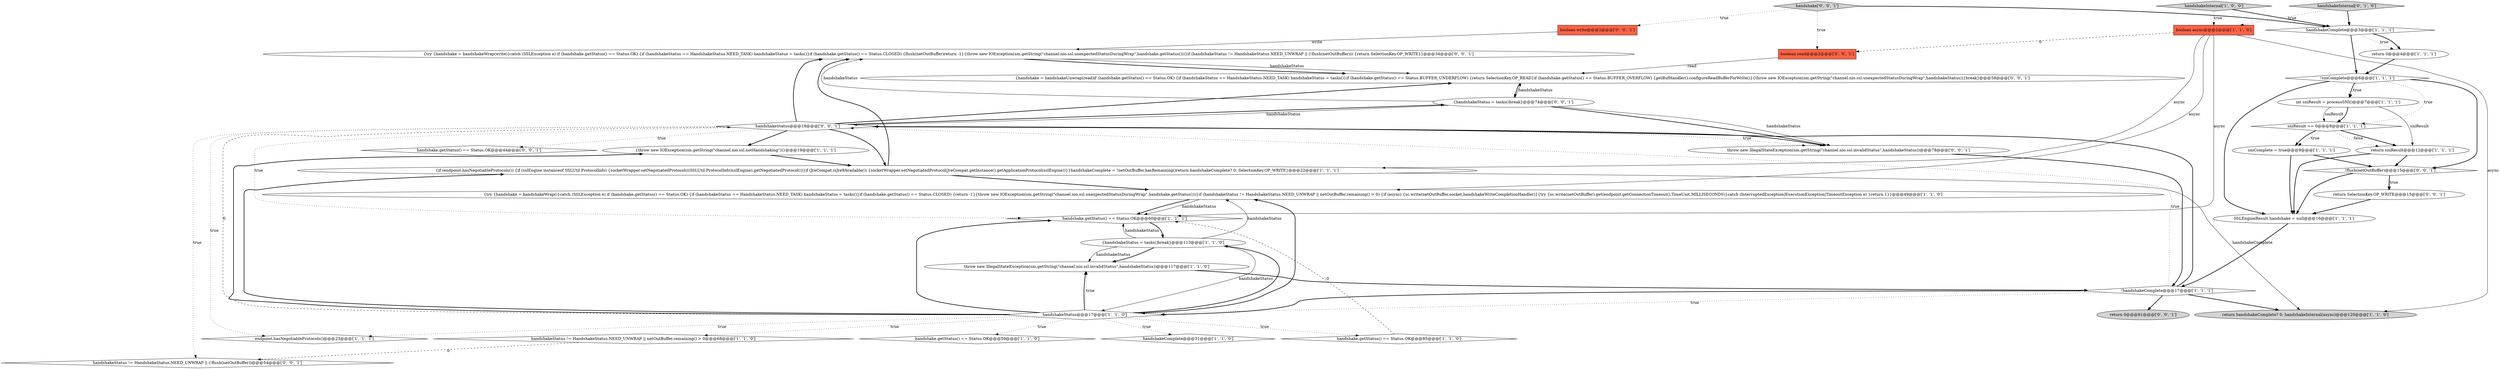 digraph {
35 [style = filled, label = "handshake['0', '0', '1']", fillcolor = lightgray, shape = diamond image = "AAA0AAABBB3BBB"];
25 [style = filled, label = "boolean write@@@2@@@['0', '0', '1']", fillcolor = tomato, shape = box image = "AAA0AAABBB3BBB"];
8 [style = filled, label = "{throw new IOException(sm.getString(\"channel.nio.ssl.notHandshaking\"))}@@@19@@@['1', '1', '1']", fillcolor = white, shape = ellipse image = "AAA0AAABBB1BBB"];
17 [style = filled, label = "handshake.getStatus() == Status.OK@@@85@@@['1', '1', '0']", fillcolor = white, shape = diamond image = "AAA0AAABBB1BBB"];
6 [style = filled, label = "int sniResult = processSNI()@@@7@@@['1', '1', '1']", fillcolor = white, shape = ellipse image = "AAA0AAABBB1BBB"];
11 [style = filled, label = "!sniComplete@@@6@@@['1', '1', '1']", fillcolor = white, shape = diamond image = "AAA0AAABBB1BBB"];
34 [style = filled, label = "boolean read@@@2@@@['0', '0', '1']", fillcolor = tomato, shape = box image = "AAA0AAABBB3BBB"];
29 [style = filled, label = "handshake.getStatus() == Status.OK@@@44@@@['0', '0', '1']", fillcolor = white, shape = diamond image = "AAA0AAABBB3BBB"];
22 [style = filled, label = "sniComplete = true@@@9@@@['1', '1', '1']", fillcolor = white, shape = ellipse image = "AAA0AAABBB1BBB"];
13 [style = filled, label = "handshakeStatus != HandshakeStatus.NEED_UNWRAP || netOutBuffer.remaining() > 0@@@68@@@['1', '1', '0']", fillcolor = white, shape = diamond image = "AAA0AAABBB1BBB"];
3 [style = filled, label = "handshakeInternal['1', '0', '0']", fillcolor = lightgray, shape = diamond image = "AAA0AAABBB1BBB"];
19 [style = filled, label = "{if (endpoint.hasNegotiableProtocols()) {if (sslEngine instanceof SSLUtil.ProtocolInfo) {socketWrapper.setNegotiatedProtocol(((SSLUtil.ProtocolInfo)sslEngine).getNegotiatedProtocol())}if (JreCompat.isJre9Available()) {socketWrapper.setNegotiatedProtocol(JreCompat.getInstance().getApplicationProtocol(sslEngine))}}handshakeComplete = !netOutBuffer.hasRemaining()return handshakeComplete? 0: SelectionKey.OP_WRITE}@@@22@@@['1', '1', '1']", fillcolor = white, shape = ellipse image = "AAA0AAABBB1BBB"];
32 [style = filled, label = "handshakeStatus@@@18@@@['0', '0', '1']", fillcolor = white, shape = diamond image = "AAA0AAABBB3BBB"];
33 [style = filled, label = "return 0@@@81@@@['0', '0', '1']", fillcolor = lightgray, shape = ellipse image = "AAA0AAABBB3BBB"];
37 [style = filled, label = "{handshake = handshakeUnwrap(read)if (handshake.getStatus() == Status.OK) {if (handshakeStatus == HandshakeStatus.NEED_TASK) handshakeStatus = tasks()}if (handshake.getStatus() == Status.BUFFER_UNDERFLOW) {return SelectionKey.OP_READ}if (handshake.getStatus() == Status.BUFFER_OVERFLOW) {getBufHandler().configureReadBufferForWrite()}{throw new IOException(sm.getString(\"channel.nio.ssl.unexpectedStatusDuringWrap\",handshakeStatus))}break}@@@58@@@['0', '0', '1']", fillcolor = white, shape = ellipse image = "AAA0AAABBB3BBB"];
7 [style = filled, label = "SSLEngineResult handshake = null@@@16@@@['1', '1', '1']", fillcolor = white, shape = ellipse image = "AAA0AAABBB1BBB"];
15 [style = filled, label = "{try {handshake = handshakeWrap()}catch (SSLException e) if (handshake.getStatus() == Status.OK) {if (handshakeStatus == HandshakeStatus.NEED_TASK) handshakeStatus = tasks()}if (handshake.getStatus() == Status.CLOSED) {return -1}{throw new IOException(sm.getString(\"channel.nio.ssl.unexpectedStatusDuringWrap\",handshake.getStatus()))}if (handshakeStatus != HandshakeStatus.NEED_UNWRAP || netOutBuffer.remaining() > 0) {if (async) {sc.write(netOutBuffer,socket,handshakeWriteCompletionHandler)}{try {sc.write(netOutBuffer).get(endpoint.getConnectionTimeout(),TimeUnit.MILLISECONDS)}catch (InterruptedException|ExecutionException|TimeoutException e) }return 1}}@@@49@@@['1', '1', '0']", fillcolor = white, shape = ellipse image = "AAA0AAABBB1BBB"];
27 [style = filled, label = "return SelectionKey.OP_WRITE@@@15@@@['0', '0', '1']", fillcolor = white, shape = ellipse image = "AAA0AAABBB3BBB"];
23 [style = filled, label = "!handshakeComplete@@@17@@@['1', '1', '1']", fillcolor = white, shape = diamond image = "AAA0AAABBB1BBB"];
4 [style = filled, label = "handshake.getStatus() == Status.OK@@@59@@@['1', '1', '0']", fillcolor = white, shape = diamond image = "AAA0AAABBB1BBB"];
21 [style = filled, label = "return handshakeComplete? 0: handshakeInternal(async)@@@120@@@['1', '1', '0']", fillcolor = lightgray, shape = ellipse image = "AAA0AAABBB1BBB"];
16 [style = filled, label = "handshakeStatus@@@17@@@['1', '1', '0']", fillcolor = white, shape = diamond image = "AAA0AAABBB1BBB"];
1 [style = filled, label = "endpoint.hasNegotiableProtocols()@@@23@@@['1', '1', '1']", fillcolor = white, shape = diamond image = "AAA0AAABBB1BBB"];
24 [style = filled, label = "handshakeInternal['0', '1', '0']", fillcolor = lightgray, shape = diamond image = "AAA0AAABBB2BBB"];
31 [style = filled, label = "{handshakeStatus = tasks()break}@@@74@@@['0', '0', '1']", fillcolor = white, shape = ellipse image = "AAA0AAABBB3BBB"];
2 [style = filled, label = "handshakeComplete@@@31@@@['1', '1', '0']", fillcolor = white, shape = diamond image = "AAA0AAABBB1BBB"];
14 [style = filled, label = "sniResult == 0@@@8@@@['1', '1', '1']", fillcolor = white, shape = diamond image = "AAA0AAABBB1BBB"];
12 [style = filled, label = "return sniResult@@@12@@@['1', '1', '1']", fillcolor = white, shape = ellipse image = "AAA0AAABBB1BBB"];
0 [style = filled, label = "return 0@@@4@@@['1', '1', '1']", fillcolor = white, shape = ellipse image = "AAA0AAABBB1BBB"];
26 [style = filled, label = "!flush(netOutBuffer)@@@15@@@['0', '0', '1']", fillcolor = white, shape = diamond image = "AAA0AAABBB3BBB"];
30 [style = filled, label = "handshakeStatus != HandshakeStatus.NEED_UNWRAP || (!flush(netOutBuffer))@@@54@@@['0', '0', '1']", fillcolor = white, shape = diamond image = "AAA0AAABBB3BBB"];
28 [style = filled, label = "{try {handshake = handshakeWrap(write)}catch (SSLException e) if (handshake.getStatus() == Status.OK) {if (handshakeStatus == HandshakeStatus.NEED_TASK) handshakeStatus = tasks()}if (handshake.getStatus() == Status.CLOSED) {flush(netOutBuffer)return -1}{throw new IOException(sm.getString(\"channel.nio.ssl.unexpectedStatusDuringWrap\",handshake.getStatus()))}if (handshakeStatus != HandshakeStatus.NEED_UNWRAP || (!flush(netOutBuffer))) {return SelectionKey.OP_WRITE}}@@@34@@@['0', '0', '1']", fillcolor = white, shape = ellipse image = "AAA0AAABBB3BBB"];
20 [style = filled, label = "{handshakeStatus = tasks()break}@@@113@@@['1', '1', '0']", fillcolor = white, shape = ellipse image = "AAA0AAABBB1BBB"];
36 [style = filled, label = "throw new IllegalStateException(sm.getString(\"channel.nio.ssl.invalidStatus\",handshakeStatus))@@@78@@@['0', '0', '1']", fillcolor = white, shape = ellipse image = "AAA0AAABBB3BBB"];
9 [style = filled, label = "throw new IllegalStateException(sm.getString(\"channel.nio.ssl.invalidStatus\",handshakeStatus))@@@117@@@['1', '1', '0']", fillcolor = white, shape = ellipse image = "AAA0AAABBB1BBB"];
18 [style = filled, label = "handshakeComplete@@@3@@@['1', '1', '1']", fillcolor = white, shape = diamond image = "AAA0AAABBB1BBB"];
10 [style = filled, label = "boolean async@@@2@@@['1', '1', '0']", fillcolor = tomato, shape = box image = "AAA0AAABBB1BBB"];
5 [style = filled, label = "handshake.getStatus() == Status.OK@@@60@@@['1', '1', '1']", fillcolor = white, shape = diamond image = "AAA0AAABBB1BBB"];
7->23 [style = bold, label=""];
10->5 [style = solid, label="async"];
32->1 [style = dotted, label="true"];
23->32 [style = bold, label=""];
27->7 [style = bold, label=""];
16->2 [style = dotted, label="true"];
19->28 [style = bold, label=""];
32->37 [style = bold, label=""];
23->16 [style = bold, label=""];
32->30 [style = dotted, label="true"];
34->37 [style = solid, label="read"];
23->32 [style = dotted, label="true"];
20->15 [style = solid, label="handshakeStatus"];
10->34 [style = dashed, label="0"];
35->25 [style = dotted, label="true"];
16->9 [style = dotted, label="true"];
32->28 [style = bold, label=""];
32->29 [style = dotted, label="true"];
35->18 [style = bold, label=""];
16->5 [style = bold, label=""];
31->36 [style = bold, label=""];
17->5 [style = dashed, label="0"];
37->31 [style = bold, label=""];
11->26 [style = bold, label=""];
16->8 [style = bold, label=""];
23->33 [style = bold, label=""];
24->10 [style = dotted, label="true"];
11->6 [style = bold, label=""];
3->18 [style = bold, label=""];
0->11 [style = bold, label=""];
23->21 [style = bold, label=""];
15->5 [style = solid, label="handshakeStatus"];
6->14 [style = bold, label=""];
11->14 [style = dotted, label="true"];
11->6 [style = dotted, label="true"];
35->34 [style = dotted, label="true"];
15->5 [style = bold, label=""];
31->28 [style = solid, label="handshakeStatus"];
14->22 [style = dotted, label="true"];
31->36 [style = solid, label="handshakeStatus"];
13->30 [style = dashed, label="0"];
32->5 [style = dotted, label="true"];
8->19 [style = bold, label=""];
14->22 [style = bold, label=""];
25->28 [style = solid, label="write"];
12->26 [style = bold, label=""];
16->19 [style = bold, label=""];
28->37 [style = solid, label="handshakeStatus"];
14->12 [style = bold, label=""];
6->14 [style = solid, label="sniResult"];
19->21 [style = solid, label="handshakeComplete"];
3->10 [style = dotted, label="true"];
16->32 [style = dashed, label="0"];
32->8 [style = bold, label=""];
18->0 [style = dotted, label="true"];
20->9 [style = bold, label=""];
16->17 [style = dotted, label="true"];
23->16 [style = dotted, label="true"];
18->11 [style = bold, label=""];
14->12 [style = dotted, label="false"];
12->7 [style = bold, label=""];
16->4 [style = dotted, label="true"];
24->18 [style = bold, label=""];
20->16 [style = solid, label="handshakeStatus"];
19->15 [style = bold, label=""];
16->15 [style = bold, label=""];
16->13 [style = dotted, label="true"];
32->36 [style = dotted, label="true"];
16->1 [style = dotted, label="true"];
26->27 [style = bold, label=""];
36->23 [style = bold, label=""];
11->7 [style = bold, label=""];
32->36 [style = bold, label=""];
22->26 [style = bold, label=""];
32->31 [style = bold, label=""];
20->5 [style = solid, label="handshakeStatus"];
31->37 [style = solid, label="handshakeStatus"];
22->7 [style = bold, label=""];
28->37 [style = bold, label=""];
5->20 [style = bold, label=""];
10->21 [style = solid, label="async"];
10->15 [style = solid, label="async"];
26->7 [style = bold, label=""];
16->20 [style = bold, label=""];
6->12 [style = solid, label="sniResult"];
10->19 [style = solid, label="async"];
9->23 [style = bold, label=""];
31->32 [style = solid, label="handshakeStatus"];
26->27 [style = dotted, label="true"];
20->9 [style = solid, label="handshakeStatus"];
32->19 [style = bold, label=""];
18->0 [style = bold, label=""];
16->9 [style = bold, label=""];
}
